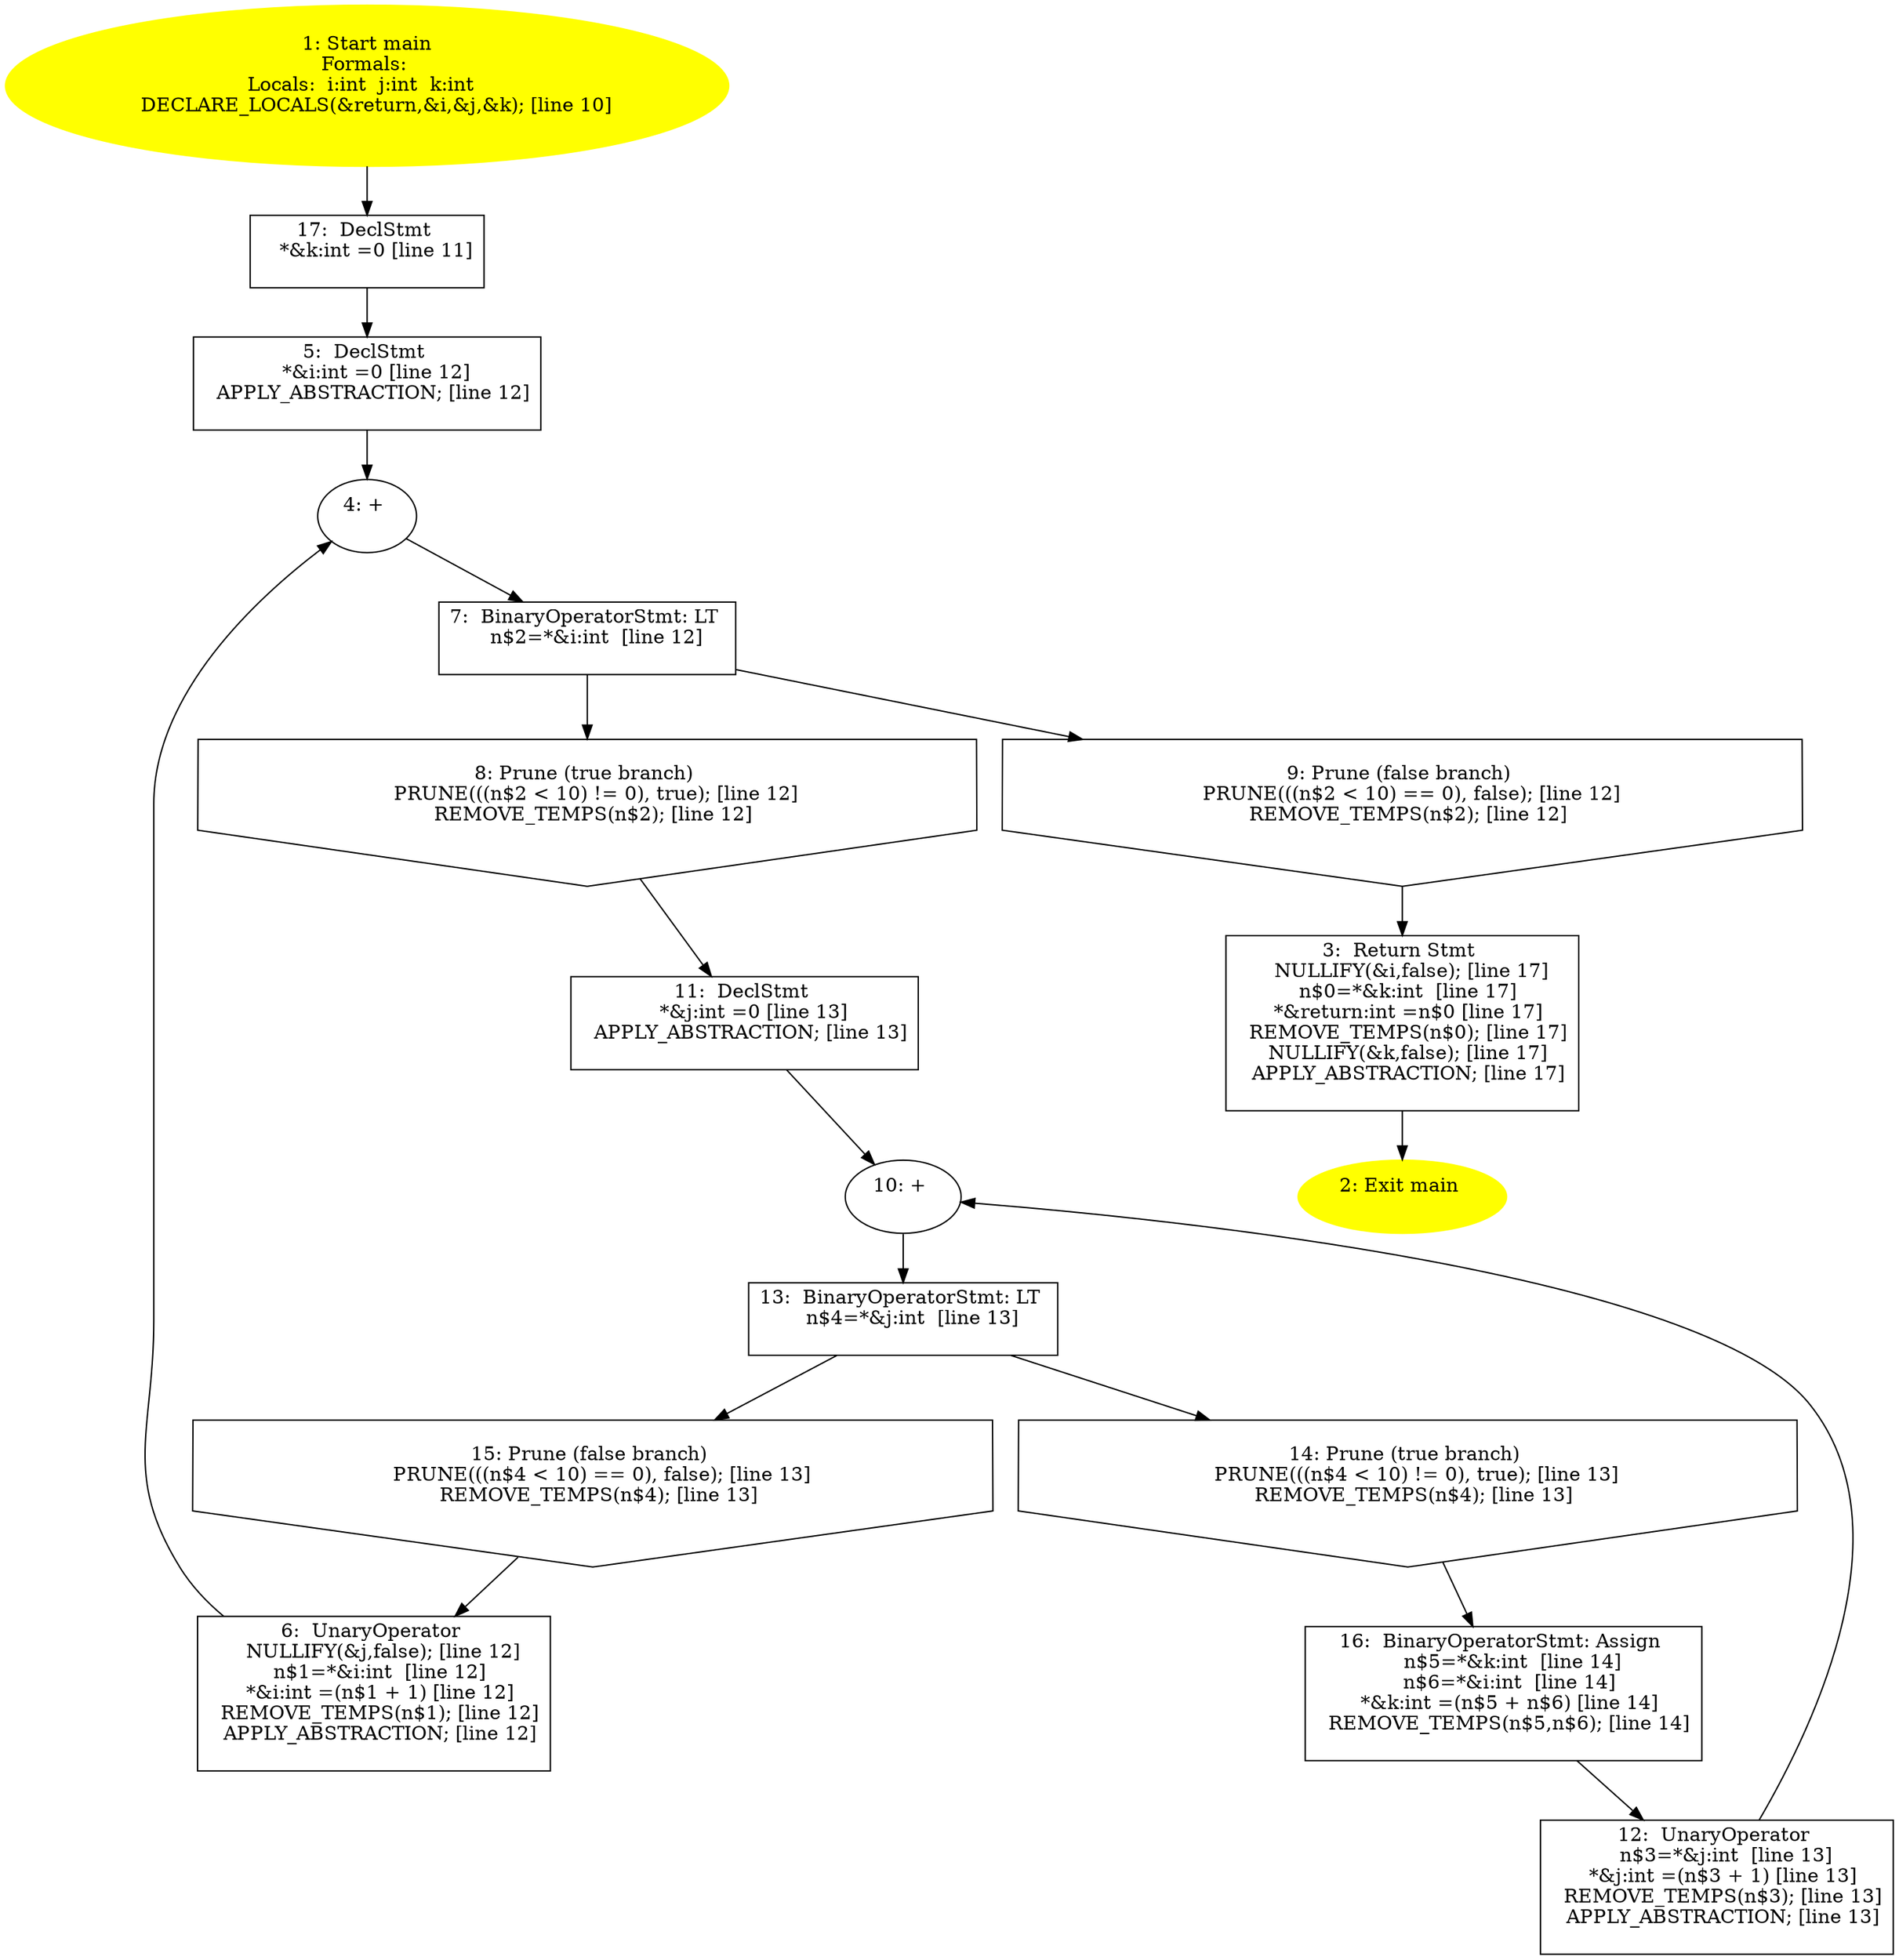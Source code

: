 digraph iCFG {
17 [label="17:  DeclStmt \n   *&k:int =0 [line 11]\n " shape="box"]
	

	 17 -> 5 ;
16 [label="16:  BinaryOperatorStmt: Assign \n   n$5=*&k:int  [line 14]\n  n$6=*&i:int  [line 14]\n  *&k:int =(n$5 + n$6) [line 14]\n  REMOVE_TEMPS(n$5,n$6); [line 14]\n " shape="box"]
	

	 16 -> 12 ;
15 [label="15: Prune (false branch) \n   PRUNE(((n$4 < 10) == 0), false); [line 13]\n  REMOVE_TEMPS(n$4); [line 13]\n " shape="invhouse"]
	

	 15 -> 6 ;
14 [label="14: Prune (true branch) \n   PRUNE(((n$4 < 10) != 0), true); [line 13]\n  REMOVE_TEMPS(n$4); [line 13]\n " shape="invhouse"]
	

	 14 -> 16 ;
13 [label="13:  BinaryOperatorStmt: LT \n   n$4=*&j:int  [line 13]\n " shape="box"]
	

	 13 -> 14 ;
	 13 -> 15 ;
12 [label="12:  UnaryOperator \n   n$3=*&j:int  [line 13]\n  *&j:int =(n$3 + 1) [line 13]\n  REMOVE_TEMPS(n$3); [line 13]\n  APPLY_ABSTRACTION; [line 13]\n " shape="box"]
	

	 12 -> 10 ;
11 [label="11:  DeclStmt \n   *&j:int =0 [line 13]\n  APPLY_ABSTRACTION; [line 13]\n " shape="box"]
	

	 11 -> 10 ;
10 [label="10: + \n  " ]
	

	 10 -> 13 ;
9 [label="9: Prune (false branch) \n   PRUNE(((n$2 < 10) == 0), false); [line 12]\n  REMOVE_TEMPS(n$2); [line 12]\n " shape="invhouse"]
	

	 9 -> 3 ;
8 [label="8: Prune (true branch) \n   PRUNE(((n$2 < 10) != 0), true); [line 12]\n  REMOVE_TEMPS(n$2); [line 12]\n " shape="invhouse"]
	

	 8 -> 11 ;
7 [label="7:  BinaryOperatorStmt: LT \n   n$2=*&i:int  [line 12]\n " shape="box"]
	

	 7 -> 8 ;
	 7 -> 9 ;
6 [label="6:  UnaryOperator \n   NULLIFY(&j,false); [line 12]\n  n$1=*&i:int  [line 12]\n  *&i:int =(n$1 + 1) [line 12]\n  REMOVE_TEMPS(n$1); [line 12]\n  APPLY_ABSTRACTION; [line 12]\n " shape="box"]
	

	 6 -> 4 ;
5 [label="5:  DeclStmt \n   *&i:int =0 [line 12]\n  APPLY_ABSTRACTION; [line 12]\n " shape="box"]
	

	 5 -> 4 ;
4 [label="4: + \n  " ]
	

	 4 -> 7 ;
3 [label="3:  Return Stmt \n   NULLIFY(&i,false); [line 17]\n  n$0=*&k:int  [line 17]\n  *&return:int =n$0 [line 17]\n  REMOVE_TEMPS(n$0); [line 17]\n  NULLIFY(&k,false); [line 17]\n  APPLY_ABSTRACTION; [line 17]\n " shape="box"]
	

	 3 -> 2 ;
2 [label="2: Exit main \n  " color=yellow style=filled]
	

1 [label="1: Start main\nFormals: \nLocals:  i:int  j:int  k:int  \n   DECLARE_LOCALS(&return,&i,&j,&k); [line 10]\n " color=yellow style=filled]
	

	 1 -> 17 ;
}
